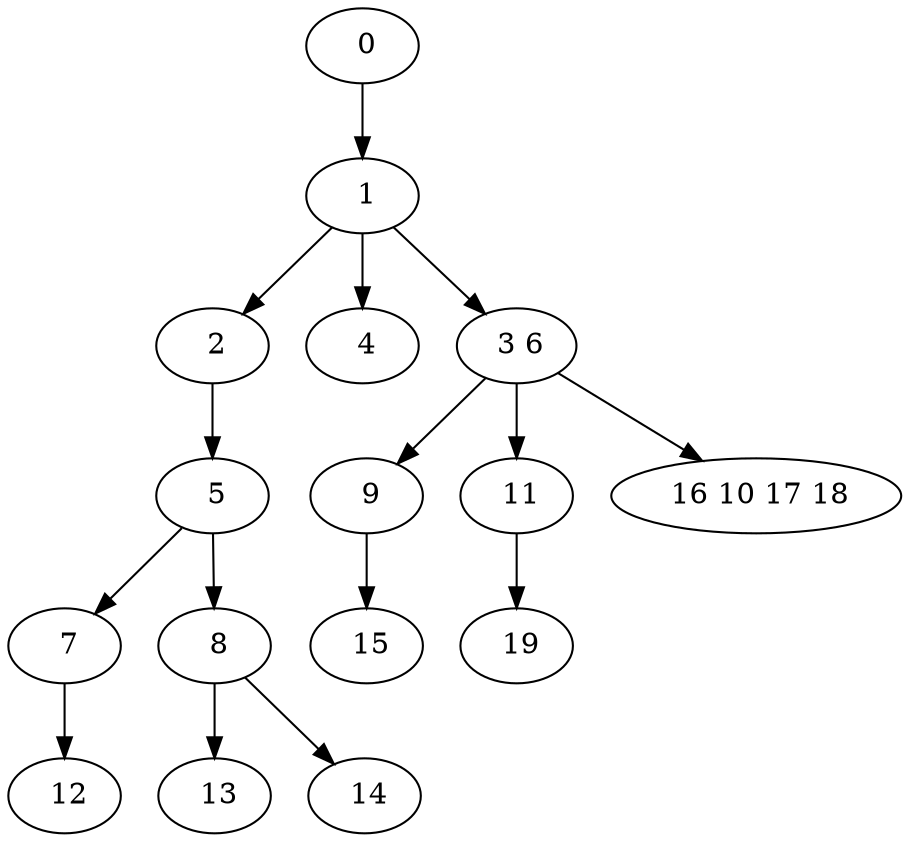 digraph mytree {
" 0" -> " 1";
" 1" -> " 2";
" 1" -> " 4";
" 1" -> " 3 6";
" 2" -> " 5";
" 4";
" 3 6" -> " 9";
" 3 6" -> " 11";
" 3 6" -> " 16 10 17 18";
" 5" -> " 7";
" 5" -> " 8";
" 7" -> " 12";
" 8" -> " 13";
" 8" -> " 14";
" 12";
" 13";
" 14";
" 9" -> " 15";
" 15";
" 11" -> " 19";
" 19";
" 16 10 17 18";
}
